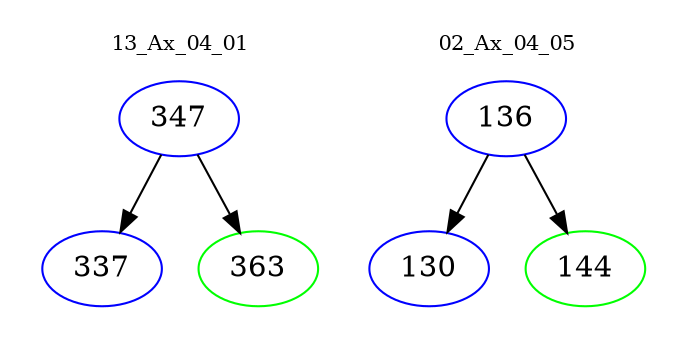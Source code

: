 digraph{
subgraph cluster_0 {
color = white
label = "13_Ax_04_01";
fontsize=10;
T0_347 [label="347", color="blue"]
T0_347 -> T0_337 [color="black"]
T0_337 [label="337", color="blue"]
T0_347 -> T0_363 [color="black"]
T0_363 [label="363", color="green"]
}
subgraph cluster_1 {
color = white
label = "02_Ax_04_05";
fontsize=10;
T1_136 [label="136", color="blue"]
T1_136 -> T1_130 [color="black"]
T1_130 [label="130", color="blue"]
T1_136 -> T1_144 [color="black"]
T1_144 [label="144", color="green"]
}
}
